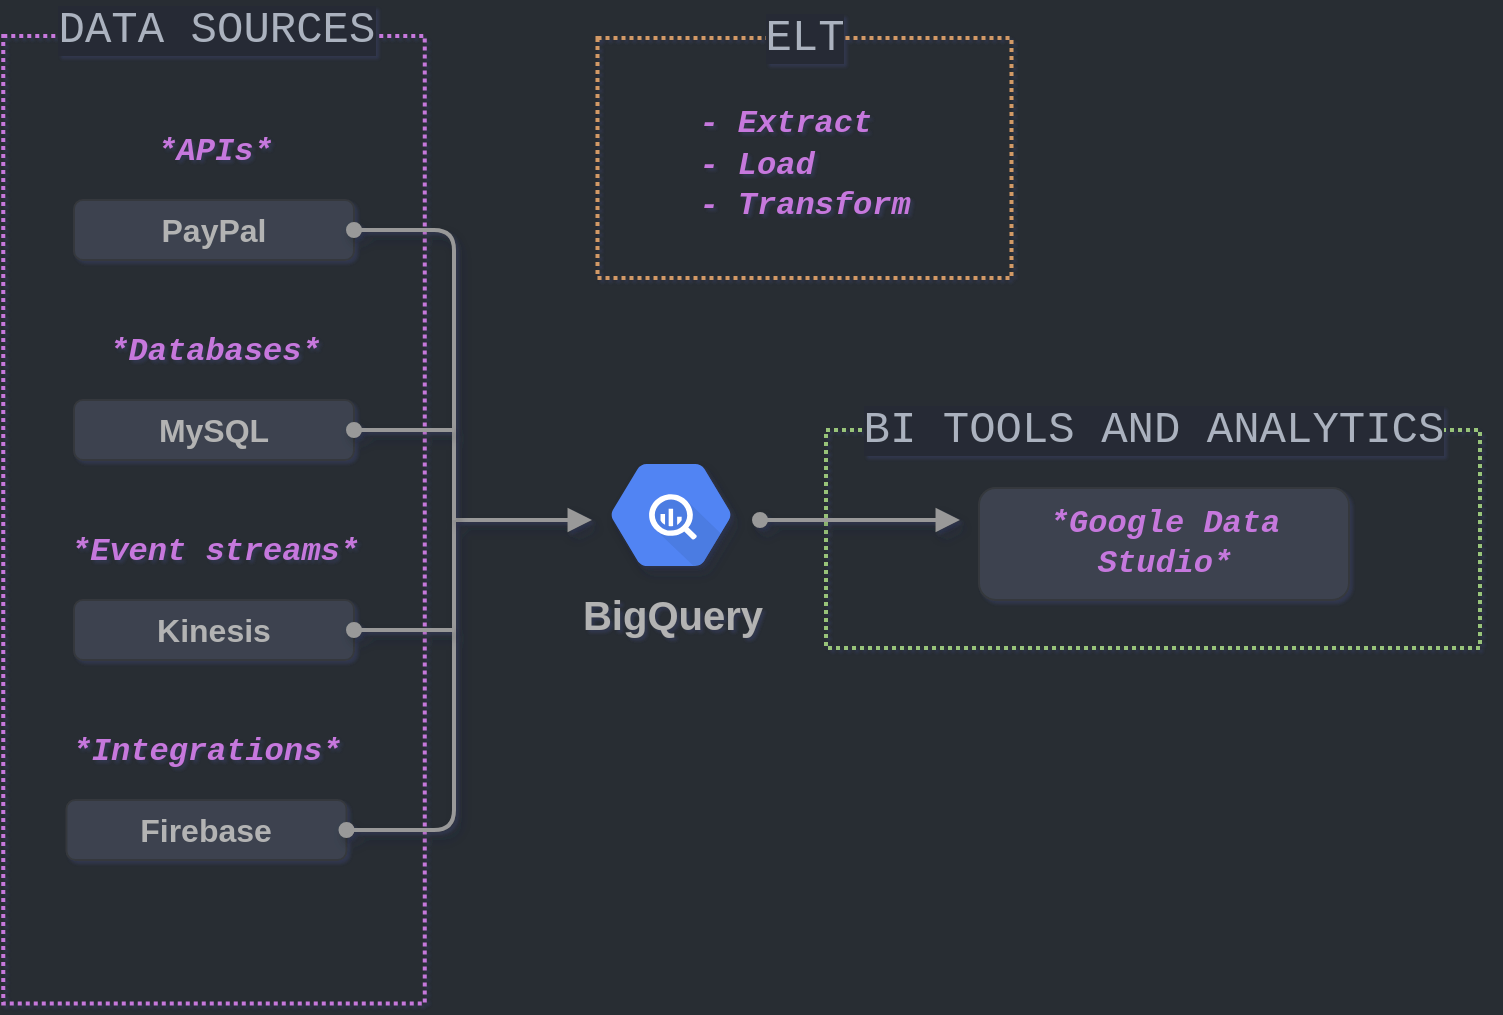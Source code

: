 <mxfile version="15.5.4" type="device"><diagram id="R2lEEEUBdFMjLlhIrx00" name="Page-1"><mxGraphModel dx="1172" dy="632" grid="0" gridSize="10" guides="1" tooltips="1" connect="1" arrows="1" fold="1" page="1" pageScale="1" pageWidth="850" pageHeight="1100" background="#282D33" math="0" shadow="1" extFonts="Permanent Marker^https://fonts.googleapis.com/css?family=Permanent+Marker"><root><mxCell id="0"/><mxCell id="1" parent="0"/><mxCell id="nBp-hsQ4D2wrz4UhfOUr-57" value="" style="whiteSpace=wrap;html=1;labelBackgroundColor=none;fillColor=none;fontFamily=Tahoma;fontSize=16;labelBorderColor=#666666;shadow=0;glass=0;dashed=1;strokeWidth=2;perimeterSpacing=0;dashPattern=1 1;strokeColor=#98C379;" vertex="1" parent="1"><mxGeometry x="506" y="315" width="327" height="109" as="geometry"/></mxCell><mxCell id="nBp-hsQ4D2wrz4UhfOUr-55" value="" style="whiteSpace=wrap;html=1;labelBackgroundColor=none;fillColor=none;fontFamily=Tahoma;fontSize=16;labelBorderColor=#666666;shadow=0;glass=0;dashed=1;strokeWidth=2;perimeterSpacing=0;dashPattern=1 1;strokeColor=#D29966;" vertex="1" parent="1"><mxGeometry x="391.75" y="119" width="207" height="120" as="geometry"/></mxCell><mxCell id="nBp-hsQ4D2wrz4UhfOUr-50" value="" style="whiteSpace=wrap;html=1;labelBackgroundColor=none;fillColor=none;fontFamily=Tahoma;fontSize=16;labelBorderColor=#666666;shadow=0;glass=0;dashed=1;strokeWidth=2;perimeterSpacing=0;dashPattern=1 1;strokeColor=#C678DC;" vertex="1" parent="1"><mxGeometry x="94.63" y="118" width="210.75" height="483.75" as="geometry"/></mxCell><mxCell id="nBp-hsQ4D2wrz4UhfOUr-28" style="rounded=1;orthogonalLoop=1;jettySize=auto;html=1;fontSize=23;fontColor=#333333;strokeWidth=2;strokeColor=#999999;endArrow=block;endFill=1;jumpStyle=arc;shadow=1;startArrow=none;startFill=0;entryX=0;entryY=0.5;entryDx=0;entryDy=0;endSize=7;" edge="1" parent="1"><mxGeometry relative="1" as="geometry"><mxPoint x="320" y="360" as="sourcePoint"/><mxPoint x="389" y="360" as="targetPoint"/></mxGeometry></mxCell><mxCell id="nBp-hsQ4D2wrz4UhfOUr-1" value="&lt;b&gt;&lt;font style=&quot;font-size: 16px&quot;&gt;PayPal&lt;/font&gt;&lt;/b&gt;" style="whiteSpace=wrap;html=1;rounded=1;fillColor=#3C4350;strokeColor=#36393d;fontColor=#B3B3B3;" vertex="1" parent="1"><mxGeometry x="130" y="200" width="140" height="30" as="geometry"/></mxCell><mxCell id="nBp-hsQ4D2wrz4UhfOUr-2" value="&lt;span style=&quot;color: rgb(171 , 178 , 191) ; font-family: &amp;#34;menlo&amp;#34; , &amp;#34;monaco&amp;#34; , &amp;#34;courier new&amp;#34; , monospace ; font-weight: 400 ; text-align: left ; background-color: rgb(40 , 44 , 52)&quot;&gt;&lt;font style=&quot;font-size: 22px&quot;&gt;DATA SOURCES&lt;/font&gt;&lt;/span&gt;" style="text;html=1;strokeColor=none;fillColor=none;align=center;verticalAlign=middle;whiteSpace=wrap;fontStyle=1;rounded=1;fontSize=22;fontColor=#333333;" vertex="1" parent="1"><mxGeometry x="93" y="100" width="217" height="30" as="geometry"/></mxCell><mxCell id="nBp-hsQ4D2wrz4UhfOUr-7" value="&lt;b&gt;&lt;font style=&quot;font-size: 16px&quot;&gt;MySQL&lt;/font&gt;&lt;/b&gt;" style="whiteSpace=wrap;html=1;rounded=1;fillColor=#3C4350;strokeColor=#36393d;fontColor=#B3B3B3;" vertex="1" parent="1"><mxGeometry x="130" y="300" width="140" height="30" as="geometry"/></mxCell><mxCell id="nBp-hsQ4D2wrz4UhfOUr-8" value="&lt;span style=&quot;font-size: 16px&quot;&gt;&lt;b&gt;Kinesis&lt;/b&gt;&lt;/span&gt;" style="whiteSpace=wrap;html=1;rounded=1;fillColor=#3C4350;strokeColor=#36393d;fontColor=#B3B3B3;" vertex="1" parent="1"><mxGeometry x="130" y="400" width="140" height="30" as="geometry"/></mxCell><mxCell id="nBp-hsQ4D2wrz4UhfOUr-9" value="&lt;span style=&quot;color: rgb(198 , 120 , 221) ; font-family: &amp;#34;menlo&amp;#34; , &amp;#34;monaco&amp;#34; , &amp;#34;courier new&amp;#34; , monospace ; font-style: italic&quot;&gt;&lt;font style=&quot;font-size: 16px&quot;&gt;*APIs*&lt;/font&gt;&lt;/span&gt;" style="text;html=1;strokeColor=none;fillColor=none;align=center;verticalAlign=middle;whiteSpace=wrap;fontStyle=1;rounded=1;fontSize=18;fontColor=#333333;" vertex="1" parent="1"><mxGeometry x="113.75" y="160" width="172.5" height="30" as="geometry"/></mxCell><mxCell id="nBp-hsQ4D2wrz4UhfOUr-13" value="&lt;span style=&quot;color: rgb(198 , 120 , 221) ; font-family: &amp;#34;menlo&amp;#34; , &amp;#34;monaco&amp;#34; , &amp;#34;courier new&amp;#34; , monospace ; font-size: 16px ; font-style: italic&quot;&gt;*Databases*&lt;/span&gt;" style="text;html=1;strokeColor=none;fillColor=none;align=center;verticalAlign=middle;whiteSpace=wrap;fontStyle=1;rounded=1;fontSize=18;fontColor=#333333;" vertex="1" parent="1"><mxGeometry x="113.75" y="260" width="172.5" height="30" as="geometry"/></mxCell><mxCell id="nBp-hsQ4D2wrz4UhfOUr-14" value="&lt;span style=&quot;color: rgb(198 , 120 , 221) ; font-family: &amp;#34;menlo&amp;#34; , &amp;#34;monaco&amp;#34; , &amp;#34;courier new&amp;#34; , monospace ; font-size: 16px ; font-style: italic&quot;&gt;*Event streams*&lt;/span&gt;" style="text;html=1;strokeColor=none;fillColor=none;align=center;verticalAlign=middle;whiteSpace=wrap;fontStyle=1;rounded=1;fontSize=18;fontColor=#333333;" vertex="1" parent="1"><mxGeometry x="113.75" y="360" width="172.5" height="30" as="geometry"/></mxCell><mxCell id="nBp-hsQ4D2wrz4UhfOUr-16" value="&lt;b&gt;&lt;font style=&quot;font-size: 16px&quot;&gt;Firebase&lt;/font&gt;&lt;/b&gt;" style="whiteSpace=wrap;html=1;rounded=1;fillColor=#3C4350;strokeColor=#36393d;fontColor=#B3B3B3;" vertex="1" parent="1"><mxGeometry x="126.25" y="500" width="140" height="30" as="geometry"/></mxCell><mxCell id="nBp-hsQ4D2wrz4UhfOUr-43" style="edgeStyle=none;rounded=1;jumpStyle=arc;orthogonalLoop=1;jettySize=auto;html=1;exitX=1;exitY=0.5;exitDx=0;exitDy=0;shadow=1;fontSize=23;fontColor=#333333;startArrow=oval;startFill=1;endArrow=none;endFill=0;sourcePerimeterSpacing=1;strokeColor=#999999;strokeWidth=2;" edge="1" parent="1" source="nBp-hsQ4D2wrz4UhfOUr-16"><mxGeometry relative="1" as="geometry"><mxPoint x="320" y="360" as="targetPoint"/><Array as="points"><mxPoint x="320" y="515"/></Array></mxGeometry></mxCell><mxCell id="nBp-hsQ4D2wrz4UhfOUr-17" value="&lt;span style=&quot;color: rgb(198 , 120 , 221) ; font-family: &amp;#34;menlo&amp;#34; , &amp;#34;monaco&amp;#34; , &amp;#34;courier new&amp;#34; , monospace ; font-size: 16px ; font-style: italic&quot;&gt;*Integrations*&lt;/span&gt;" style="text;html=1;strokeColor=none;fillColor=none;align=center;verticalAlign=middle;whiteSpace=wrap;fontStyle=1;rounded=1;fontSize=18;fontColor=#333333;" vertex="1" parent="1"><mxGeometry x="110" y="460" width="172.5" height="30" as="geometry"/></mxCell><mxCell id="nBp-hsQ4D2wrz4UhfOUr-20" value="&lt;span style=&quot;color: rgb(198 , 120 , 221) ; font-family: &amp;#34;menlo&amp;#34; , &amp;#34;monaco&amp;#34; , &amp;#34;courier new&amp;#34; , monospace ; font-size: 16px ; font-style: italic ; font-weight: 700&quot;&gt;*Google Data Studio*&lt;/span&gt;" style="whiteSpace=wrap;html=1;rounded=1;fillColor=#3C4350;strokeColor=#36393d;fontColor=#B3B3B3;" vertex="1" parent="1"><mxGeometry x="582.5" y="344" width="185" height="56" as="geometry"/></mxCell><mxCell id="nBp-hsQ4D2wrz4UhfOUr-31" style="rounded=1;orthogonalLoop=1;jettySize=auto;html=1;exitX=1;exitY=0.5;exitDx=0;exitDy=0;fontSize=23;fontColor=#333333;strokeWidth=2;strokeColor=#999999;endArrow=block;endFill=1;jumpStyle=arc;shadow=1;startArrow=oval;startFill=1;entryX=0;entryY=0.5;entryDx=0;entryDy=0;endSize=7;" edge="1" parent="1"><mxGeometry relative="1" as="geometry"><mxPoint x="473" y="360" as="sourcePoint"/><mxPoint x="573" y="360" as="targetPoint"/></mxGeometry></mxCell><mxCell id="nBp-hsQ4D2wrz4UhfOUr-44" style="edgeStyle=none;rounded=1;jumpStyle=arc;orthogonalLoop=1;jettySize=auto;html=1;exitX=1;exitY=0.5;exitDx=0;exitDy=0;shadow=1;fontSize=23;fontColor=#333333;startArrow=oval;startFill=1;endArrow=none;endFill=0;sourcePerimeterSpacing=1;strokeColor=#999999;strokeWidth=2;" edge="1" parent="1" source="nBp-hsQ4D2wrz4UhfOUr-1"><mxGeometry relative="1" as="geometry"><mxPoint x="320" y="360" as="targetPoint"/><mxPoint x="276.25" y="525" as="sourcePoint"/><Array as="points"><mxPoint x="320" y="215"/></Array></mxGeometry></mxCell><mxCell id="nBp-hsQ4D2wrz4UhfOUr-45" style="edgeStyle=none;rounded=1;jumpStyle=arc;orthogonalLoop=1;jettySize=auto;html=1;exitX=1;exitY=0.5;exitDx=0;exitDy=0;shadow=1;fontSize=23;fontColor=#333333;startArrow=oval;startFill=1;endArrow=none;endFill=0;sourcePerimeterSpacing=1;strokeColor=#999999;strokeWidth=2;" edge="1" parent="1" source="nBp-hsQ4D2wrz4UhfOUr-7"><mxGeometry relative="1" as="geometry"><mxPoint x="320" y="315" as="targetPoint"/><mxPoint x="286.25" y="535" as="sourcePoint"/><Array as="points"><mxPoint x="300" y="315"/></Array></mxGeometry></mxCell><mxCell id="nBp-hsQ4D2wrz4UhfOUr-46" style="edgeStyle=none;rounded=1;jumpStyle=arc;orthogonalLoop=1;jettySize=auto;html=1;exitX=1;exitY=0.5;exitDx=0;exitDy=0;shadow=1;fontSize=23;fontColor=#333333;startArrow=oval;startFill=1;endArrow=none;endFill=0;sourcePerimeterSpacing=1;strokeColor=#999999;strokeWidth=2;" edge="1" parent="1" source="nBp-hsQ4D2wrz4UhfOUr-8"><mxGeometry relative="1" as="geometry"><mxPoint x="320" y="415" as="targetPoint"/><mxPoint x="280" y="414.5" as="sourcePoint"/><Array as="points"><mxPoint x="310" y="414.5"/></Array></mxGeometry></mxCell><mxCell id="nBp-hsQ4D2wrz4UhfOUr-47" value="&lt;font style=&quot;font-size: 20px&quot; color=&quot;#b3b3b3&quot;&gt;BigQuery&lt;/font&gt;" style="sketch=0;html=1;fillColor=#5184F3;strokeColor=none;verticalAlign=top;labelPosition=center;verticalLabelPosition=bottom;align=center;spacingTop=-6;fontSize=11;fontStyle=1;fontColor=#999999;shape=mxgraph.gcp2.hexIcon;prIcon=bigquery;rounded=0;glass=0;dashed=1;shadow=1;" vertex="1" parent="1"><mxGeometry x="383" y="320" width="91.23" height="75" as="geometry"/></mxCell><mxCell id="nBp-hsQ4D2wrz4UhfOUr-52" value="&lt;span style=&quot;color: rgb(171 , 178 , 191) ; font-family: &amp;#34;menlo&amp;#34; , &amp;#34;monaco&amp;#34; , &amp;#34;courier new&amp;#34; , monospace ; font-weight: 400 ; text-align: left ; background-color: rgb(40 , 44 , 52)&quot;&gt;&lt;font style=&quot;font-size: 22px&quot;&gt;BI TOOLS AND ANALYTICS&lt;/font&gt;&lt;/span&gt;" style="text;html=1;strokeColor=none;fillColor=none;align=center;verticalAlign=middle;whiteSpace=wrap;fontStyle=1;rounded=1;fontSize=22;fontColor=#333333;" vertex="1" parent="1"><mxGeometry x="500" y="300" width="340" height="30" as="geometry"/></mxCell><mxCell id="nBp-hsQ4D2wrz4UhfOUr-54" value="&lt;span style=&quot;color: rgb(171 , 178 , 191) ; font-family: &amp;#34;menlo&amp;#34; , &amp;#34;monaco&amp;#34; , &amp;#34;courier new&amp;#34; , monospace ; font-weight: 400 ; text-align: left ; background-color: rgb(40 , 44 , 52)&quot;&gt;&lt;font style=&quot;font-size: 22px&quot;&gt;ELT&lt;/font&gt;&lt;/span&gt;" style="text;html=1;strokeColor=none;fillColor=none;align=center;verticalAlign=middle;whiteSpace=wrap;fontStyle=1;rounded=1;fontSize=22;fontColor=#333333;" vertex="1" parent="1"><mxGeometry x="409" y="104" width="172.5" height="30" as="geometry"/></mxCell><mxCell id="nBp-hsQ4D2wrz4UhfOUr-56" value="&lt;div style=&quot;text-align: left&quot;&gt;&lt;span style=&quot;font-size: 16px ; color: rgb(198 , 120 , 221) ; font-family: &amp;#34;menlo&amp;#34; , &amp;#34;monaco&amp;#34; , &amp;#34;courier new&amp;#34; , monospace ; font-style: italic&quot;&gt;- Extract&lt;/span&gt;&lt;/div&gt;&lt;span style=&quot;color: rgb(198 , 120 , 221) ; font-family: &amp;#34;menlo&amp;#34; , &amp;#34;monaco&amp;#34; , &amp;#34;courier new&amp;#34; , monospace ; font-style: italic&quot;&gt;&lt;div style=&quot;text-align: left&quot;&gt;&lt;span style=&quot;font-size: 16px&quot;&gt;- Load&lt;/span&gt;&lt;/div&gt;&lt;font style=&quot;font-size: 16px&quot;&gt;&lt;div style=&quot;text-align: left&quot;&gt;&lt;span&gt;- Transform&lt;/span&gt;&lt;/div&gt;&lt;/font&gt;&lt;/span&gt;" style="text;html=1;strokeColor=none;fillColor=none;align=center;verticalAlign=middle;whiteSpace=wrap;fontStyle=1;rounded=1;fontSize=18;fontColor=#333333;" vertex="1" parent="1"><mxGeometry x="409" y="130" width="172.5" height="101" as="geometry"/></mxCell></root></mxGraphModel></diagram></mxfile>
